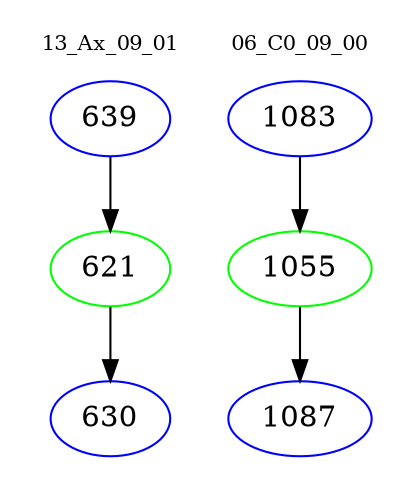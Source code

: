 digraph{
subgraph cluster_0 {
color = white
label = "13_Ax_09_01";
fontsize=10;
T0_639 [label="639", color="blue"]
T0_639 -> T0_621 [color="black"]
T0_621 [label="621", color="green"]
T0_621 -> T0_630 [color="black"]
T0_630 [label="630", color="blue"]
}
subgraph cluster_1 {
color = white
label = "06_C0_09_00";
fontsize=10;
T1_1083 [label="1083", color="blue"]
T1_1083 -> T1_1055 [color="black"]
T1_1055 [label="1055", color="green"]
T1_1055 -> T1_1087 [color="black"]
T1_1087 [label="1087", color="blue"]
}
}

